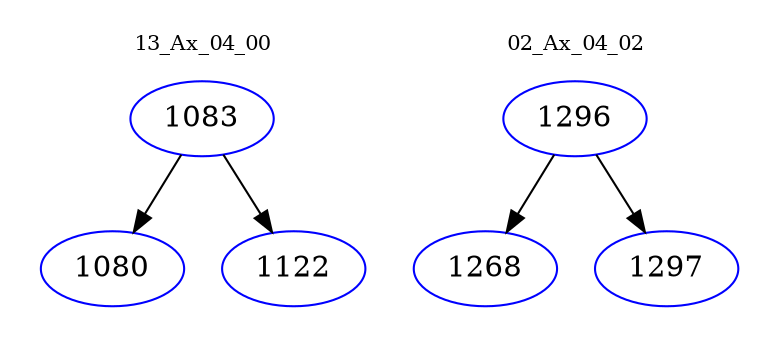digraph{
subgraph cluster_0 {
color = white
label = "13_Ax_04_00";
fontsize=10;
T0_1083 [label="1083", color="blue"]
T0_1083 -> T0_1080 [color="black"]
T0_1080 [label="1080", color="blue"]
T0_1083 -> T0_1122 [color="black"]
T0_1122 [label="1122", color="blue"]
}
subgraph cluster_1 {
color = white
label = "02_Ax_04_02";
fontsize=10;
T1_1296 [label="1296", color="blue"]
T1_1296 -> T1_1268 [color="black"]
T1_1268 [label="1268", color="blue"]
T1_1296 -> T1_1297 [color="black"]
T1_1297 [label="1297", color="blue"]
}
}
